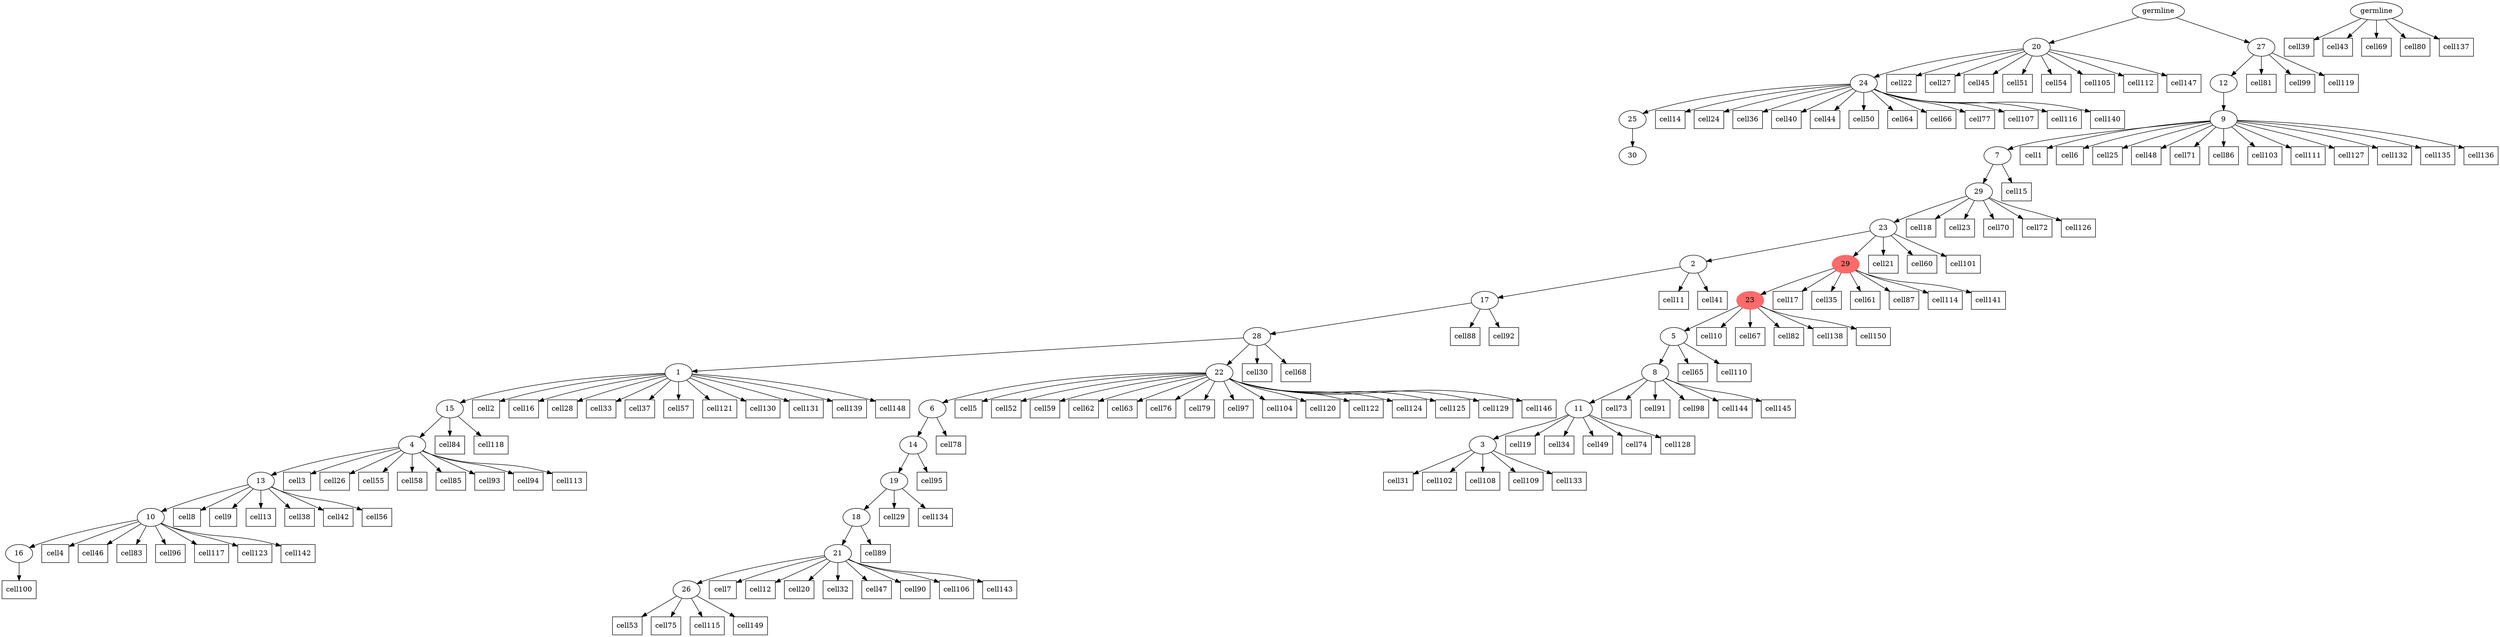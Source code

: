 digraph g {
	"31" -> "32";
	"32" [label="30"];
	"30" -> "31";
	"31" [label="25"];
	"29" -> "30";
	"30" [label="24"];
	"27" -> "28";
	"28" [label="16"];
	"26" -> "27";
	"27" [label="10"];
	"25" -> "26";
	"26" [label="13"];
	"24" -> "25";
	"25" [label="4"];
	"23" -> "24";
	"24" [label="15"];
	"21" -> "22";
	"22" [label="26"];
	"20" -> "21";
	"21" [label="21"];
	"19" -> "20";
	"20" [label="18"];
	"18" -> "19";
	"19" [label="19"];
	"17" -> "18";
	"18" [label="14"];
	"16" -> "17";
	"17" [label="6"];
	"15" -> "16";
	"16" [label="22"];
	"15" -> "23";
	"23" [label="1"];
	"14" -> "15";
	"15" [label="28"];
	"13" -> "14";
	"14" [label="17"];
	"11" -> "12";
	"12" [label="3"];
	"10" -> "11";
	"11" [label="11"];
	"9" -> "10";
	"10" [label="8"];
	"8" -> "9";
	"9" [label="5"];
	"7" -> "8";
	"8" [color=indianred1, style=filled, label="23"];
	"6" -> "7";
	"7" [color=indianred1, style=filled, label="29"];
	"6" -> "13";
	"13" [label="2"];
	"5" -> "6";
	"6" [label="23"];
	"4" -> "5";
	"5" [label="29"];
	"3" -> "4";
	"4" [label="7"];
	"2" -> "3";
	"3" [label="9"];
	"1" -> "2";
	"2" [label="12"];
	"0" -> "1";
	"1" [label="27"];
	"0" -> "29";
	"29" [label="20"];
	"0" [label="germline"];
	"3" -> cell1;
	cell1 [shape=box]
	"23" -> cell2;
	cell2 [shape=box]
	"25" -> cell3;
	cell3 [shape=box]
	"27" -> cell4;
	cell4 [shape=box]
	"16" -> cell5;
	cell5 [shape=box]
	"3" -> cell6;
	cell6 [shape=box]
	"21" -> cell7;
	cell7 [shape=box]
	"26" -> cell8;
	cell8 [shape=box]
	"26" -> cell9;
	cell9 [shape=box]
	"8" -> cell10;
	cell10 [shape=box]
	"13" -> cell11;
	cell11 [shape=box]
	"21" -> cell12;
	cell12 [shape=box]
	"26" -> cell13;
	cell13 [shape=box]
	"30" -> cell14;
	cell14 [shape=box]
	"4" -> cell15;
	cell15 [shape=box]
	"23" -> cell16;
	cell16 [shape=box]
	"7" -> cell17;
	cell17 [shape=box]
	"5" -> cell18;
	cell18 [shape=box]
	"11" -> cell19;
	cell19 [shape=box]
	"21" -> cell20;
	cell20 [shape=box]
	"6" -> cell21;
	cell21 [shape=box]
	"29" -> cell22;
	cell22 [shape=box]
	"5" -> cell23;
	cell23 [shape=box]
	"30" -> cell24;
	cell24 [shape=box]
	"3" -> cell25;
	cell25 [shape=box]
	"25" -> cell26;
	cell26 [shape=box]
	"29" -> cell27;
	cell27 [shape=box]
	"23" -> cell28;
	cell28 [shape=box]
	"19" -> cell29;
	cell29 [shape=box]
	"15" -> cell30;
	cell30 [shape=box]
	"12" -> cell31;
	cell31 [shape=box]
	"21" -> cell32;
	cell32 [shape=box]
	"23" -> cell33;
	cell33 [shape=box]
	"11" -> cell34;
	cell34 [shape=box]
	"7" -> cell35;
	cell35 [shape=box]
	"30" -> cell36;
	cell36 [shape=box]
	"23" -> cell37;
	cell37 [shape=box]
	"26" -> cell38;
	cell38 [shape=box]
	"germline" -> cell39;
	cell39 [shape=box]
	"30" -> cell40;
	cell40 [shape=box]
	"13" -> cell41;
	cell41 [shape=box]
	"26" -> cell42;
	cell42 [shape=box]
	"germline" -> cell43;
	cell43 [shape=box]
	"30" -> cell44;
	cell44 [shape=box]
	"29" -> cell45;
	cell45 [shape=box]
	"27" -> cell46;
	cell46 [shape=box]
	"21" -> cell47;
	cell47 [shape=box]
	"3" -> cell48;
	cell48 [shape=box]
	"11" -> cell49;
	cell49 [shape=box]
	"30" -> cell50;
	cell50 [shape=box]
	"29" -> cell51;
	cell51 [shape=box]
	"16" -> cell52;
	cell52 [shape=box]
	"22" -> cell53;
	cell53 [shape=box]
	"29" -> cell54;
	cell54 [shape=box]
	"25" -> cell55;
	cell55 [shape=box]
	"26" -> cell56;
	cell56 [shape=box]
	"23" -> cell57;
	cell57 [shape=box]
	"25" -> cell58;
	cell58 [shape=box]
	"16" -> cell59;
	cell59 [shape=box]
	"6" -> cell60;
	cell60 [shape=box]
	"7" -> cell61;
	cell61 [shape=box]
	"16" -> cell62;
	cell62 [shape=box]
	"16" -> cell63;
	cell63 [shape=box]
	"30" -> cell64;
	cell64 [shape=box]
	"9" -> cell65;
	cell65 [shape=box]
	"30" -> cell66;
	cell66 [shape=box]
	"8" -> cell67;
	cell67 [shape=box]
	"15" -> cell68;
	cell68 [shape=box]
	"germline" -> cell69;
	cell69 [shape=box]
	"5" -> cell70;
	cell70 [shape=box]
	"3" -> cell71;
	cell71 [shape=box]
	"5" -> cell72;
	cell72 [shape=box]
	"10" -> cell73;
	cell73 [shape=box]
	"11" -> cell74;
	cell74 [shape=box]
	"22" -> cell75;
	cell75 [shape=box]
	"16" -> cell76;
	cell76 [shape=box]
	"30" -> cell77;
	cell77 [shape=box]
	"17" -> cell78;
	cell78 [shape=box]
	"16" -> cell79;
	cell79 [shape=box]
	"germline" -> cell80;
	cell80 [shape=box]
	"1" -> cell81;
	cell81 [shape=box]
	"8" -> cell82;
	cell82 [shape=box]
	"27" -> cell83;
	cell83 [shape=box]
	"24" -> cell84;
	cell84 [shape=box]
	"25" -> cell85;
	cell85 [shape=box]
	"3" -> cell86;
	cell86 [shape=box]
	"7" -> cell87;
	cell87 [shape=box]
	"14" -> cell88;
	cell88 [shape=box]
	"20" -> cell89;
	cell89 [shape=box]
	"21" -> cell90;
	cell90 [shape=box]
	"10" -> cell91;
	cell91 [shape=box]
	"14" -> cell92;
	cell92 [shape=box]
	"25" -> cell93;
	cell93 [shape=box]
	"25" -> cell94;
	cell94 [shape=box]
	"18" -> cell95;
	cell95 [shape=box]
	"27" -> cell96;
	cell96 [shape=box]
	"16" -> cell97;
	cell97 [shape=box]
	"10" -> cell98;
	cell98 [shape=box]
	"1" -> cell99;
	cell99 [shape=box]
	"28" -> cell100;
	cell100 [shape=box]
	"6" -> cell101;
	cell101 [shape=box]
	"12" -> cell102;
	cell102 [shape=box]
	"3" -> cell103;
	cell103 [shape=box]
	"16" -> cell104;
	cell104 [shape=box]
	"29" -> cell105;
	cell105 [shape=box]
	"21" -> cell106;
	cell106 [shape=box]
	"30" -> cell107;
	cell107 [shape=box]
	"12" -> cell108;
	cell108 [shape=box]
	"12" -> cell109;
	cell109 [shape=box]
	"9" -> cell110;
	cell110 [shape=box]
	"3" -> cell111;
	cell111 [shape=box]
	"29" -> cell112;
	cell112 [shape=box]
	"25" -> cell113;
	cell113 [shape=box]
	"7" -> cell114;
	cell114 [shape=box]
	"22" -> cell115;
	cell115 [shape=box]
	"30" -> cell116;
	cell116 [shape=box]
	"27" -> cell117;
	cell117 [shape=box]
	"24" -> cell118;
	cell118 [shape=box]
	"1" -> cell119;
	cell119 [shape=box]
	"16" -> cell120;
	cell120 [shape=box]
	"23" -> cell121;
	cell121 [shape=box]
	"16" -> cell122;
	cell122 [shape=box]
	"27" -> cell123;
	cell123 [shape=box]
	"16" -> cell124;
	cell124 [shape=box]
	"16" -> cell125;
	cell125 [shape=box]
	"5" -> cell126;
	cell126 [shape=box]
	"3" -> cell127;
	cell127 [shape=box]
	"11" -> cell128;
	cell128 [shape=box]
	"16" -> cell129;
	cell129 [shape=box]
	"23" -> cell130;
	cell130 [shape=box]
	"23" -> cell131;
	cell131 [shape=box]
	"3" -> cell132;
	cell132 [shape=box]
	"12" -> cell133;
	cell133 [shape=box]
	"19" -> cell134;
	cell134 [shape=box]
	"3" -> cell135;
	cell135 [shape=box]
	"3" -> cell136;
	cell136 [shape=box]
	"germline" -> cell137;
	cell137 [shape=box]
	"8" -> cell138;
	cell138 [shape=box]
	"23" -> cell139;
	cell139 [shape=box]
	"30" -> cell140;
	cell140 [shape=box]
	"7" -> cell141;
	cell141 [shape=box]
	"27" -> cell142;
	cell142 [shape=box]
	"21" -> cell143;
	cell143 [shape=box]
	"10" -> cell144;
	cell144 [shape=box]
	"10" -> cell145;
	cell145 [shape=box]
	"16" -> cell146;
	cell146 [shape=box]
	"29" -> cell147;
	cell147 [shape=box]
	"23" -> cell148;
	cell148 [shape=box]
	"22" -> cell149;
	cell149 [shape=box]
	"8" -> cell150;
	cell150 [shape=box]
}
